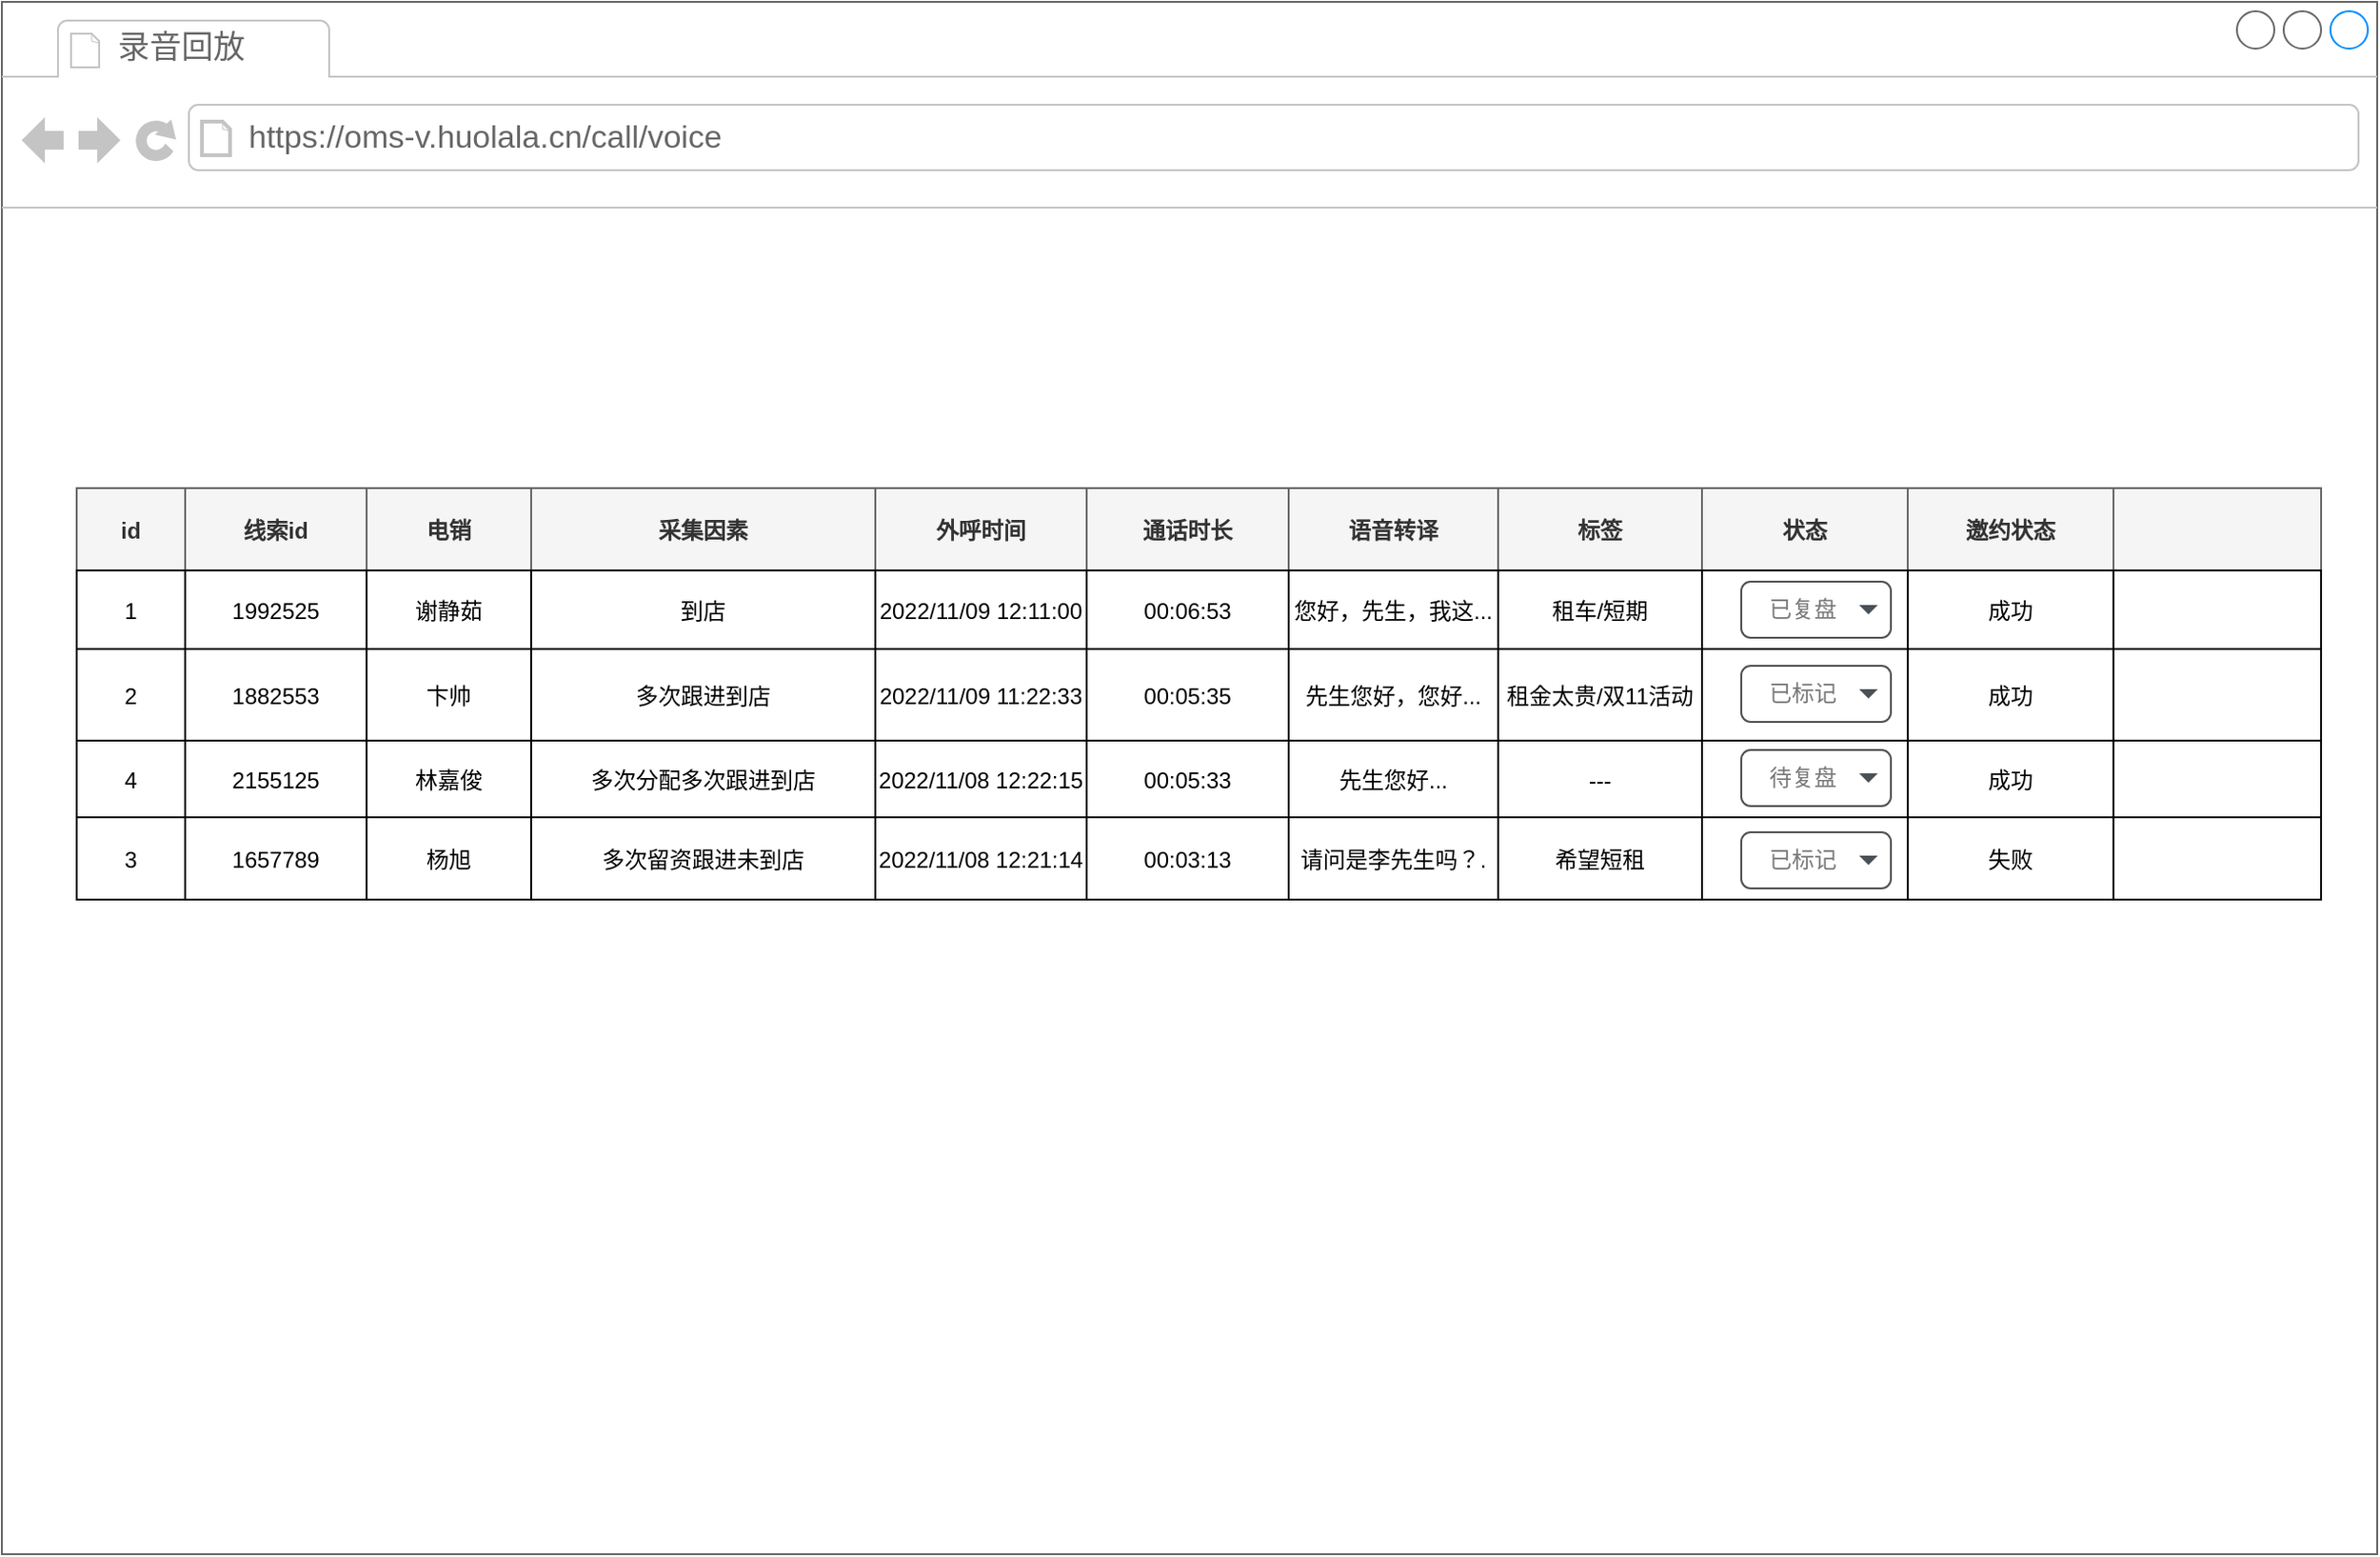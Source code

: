 <mxfile version="20.5.1" type="github">
  <diagram name="Page-1" id="2cc2dc42-3aac-f2a9-1cec-7a8b7cbee084">
    <mxGraphModel dx="1426" dy="715" grid="1" gridSize="10" guides="1" tooltips="1" connect="1" arrows="1" fold="1" page="1" pageScale="1" pageWidth="1100" pageHeight="850" background="#ffffff" math="0" shadow="0">
      <root>
        <mxCell id="0" />
        <mxCell id="1" parent="0" />
        <mxCell id="H70UoJdaEVy8F2Vl5g0J-1" value="" style="strokeWidth=1;shadow=0;dashed=0;align=center;html=1;shape=mxgraph.mockup.containers.browserWindow;rSize=0;strokeColor=#666666;strokeColor2=#008cff;strokeColor3=#c4c4c4;mainText=,;recursiveResize=0;" vertex="1" parent="1">
          <mxGeometry x="10" y="10" width="1270" height="830" as="geometry" />
        </mxCell>
        <mxCell id="H70UoJdaEVy8F2Vl5g0J-2" value="录音回放" style="strokeWidth=1;shadow=0;dashed=0;align=center;html=1;shape=mxgraph.mockup.containers.anchor;fontSize=17;fontColor=#666666;align=left;" vertex="1" parent="H70UoJdaEVy8F2Vl5g0J-1">
          <mxGeometry x="60" y="12" width="110" height="26" as="geometry" />
        </mxCell>
        <mxCell id="H70UoJdaEVy8F2Vl5g0J-3" value="https://oms-v.huolala.cn/call/voice" style="strokeWidth=1;shadow=0;dashed=0;align=center;html=1;shape=mxgraph.mockup.containers.anchor;rSize=0;fontSize=17;fontColor=#666666;align=left;" vertex="1" parent="H70UoJdaEVy8F2Vl5g0J-1">
          <mxGeometry x="130" y="60" width="250" height="26" as="geometry" />
        </mxCell>
        <mxCell id="H70UoJdaEVy8F2Vl5g0J-85" value="Assets" style="childLayout=tableLayout;recursiveResize=0;strokeColor=#98bf21;fillColor=#A7C942;shadow=0;" vertex="1" parent="H70UoJdaEVy8F2Vl5g0J-1">
          <mxGeometry x="40" y="260" width="1200" height="220" as="geometry" />
        </mxCell>
        <mxCell id="H70UoJdaEVy8F2Vl5g0J-86" style="shape=tableRow;horizontal=0;startSize=0;swimlaneHead=0;swimlaneBody=0;top=0;left=0;bottom=0;right=0;dropTarget=0;collapsible=0;recursiveResize=0;expand=0;fontStyle=0;" vertex="1" parent="H70UoJdaEVy8F2Vl5g0J-85">
          <mxGeometry width="1200" height="44" as="geometry" />
        </mxCell>
        <mxCell id="H70UoJdaEVy8F2Vl5g0J-139" value="id" style="connectable=0;recursiveResize=0;align=center;fontStyle=1;fillColor=#f5f5f5;fontColor=#333333;strokeColor=#666666;" vertex="1" parent="H70UoJdaEVy8F2Vl5g0J-86">
          <mxGeometry width="58" height="44" as="geometry">
            <mxRectangle width="58" height="44" as="alternateBounds" />
          </mxGeometry>
        </mxCell>
        <mxCell id="H70UoJdaEVy8F2Vl5g0J-134" value="线索id" style="connectable=0;recursiveResize=0;align=center;fontStyle=1;fillColor=#f5f5f5;fontColor=#333333;strokeColor=#666666;" vertex="1" parent="H70UoJdaEVy8F2Vl5g0J-86">
          <mxGeometry x="58" width="97" height="44" as="geometry">
            <mxRectangle width="97" height="44" as="alternateBounds" />
          </mxGeometry>
        </mxCell>
        <mxCell id="H70UoJdaEVy8F2Vl5g0J-129" value="电销" style="connectable=0;recursiveResize=0;align=center;fontStyle=1;fillColor=#f5f5f5;fontColor=#333333;strokeColor=#666666;" vertex="1" parent="H70UoJdaEVy8F2Vl5g0J-86">
          <mxGeometry x="155" width="88" height="44" as="geometry">
            <mxRectangle width="88" height="44" as="alternateBounds" />
          </mxGeometry>
        </mxCell>
        <mxCell id="H70UoJdaEVy8F2Vl5g0J-124" value="采集因素" style="connectable=0;recursiveResize=0;align=center;fontStyle=1;fillColor=#f5f5f5;fontColor=#333333;strokeColor=#666666;" vertex="1" parent="H70UoJdaEVy8F2Vl5g0J-86">
          <mxGeometry x="243" width="184" height="44" as="geometry">
            <mxRectangle width="184" height="44" as="alternateBounds" />
          </mxGeometry>
        </mxCell>
        <mxCell id="H70UoJdaEVy8F2Vl5g0J-210" value="外呼时间" style="connectable=0;recursiveResize=0;align=center;fontStyle=1;fillColor=#f5f5f5;fontColor=#333333;strokeColor=#666666;" vertex="1" parent="H70UoJdaEVy8F2Vl5g0J-86">
          <mxGeometry x="427" width="113" height="44" as="geometry">
            <mxRectangle width="113" height="44" as="alternateBounds" />
          </mxGeometry>
        </mxCell>
        <mxCell id="H70UoJdaEVy8F2Vl5g0J-88" value="通话时长" style="connectable=0;recursiveResize=0;align=center;fontStyle=1;fillColor=#f5f5f5;fontColor=#333333;strokeColor=#666666;" vertex="1" parent="H70UoJdaEVy8F2Vl5g0J-86">
          <mxGeometry x="540" width="108" height="44" as="geometry">
            <mxRectangle width="108" height="44" as="alternateBounds" />
          </mxGeometry>
        </mxCell>
        <mxCell id="H70UoJdaEVy8F2Vl5g0J-89" value="语音转译" style="connectable=0;recursiveResize=0;align=center;fontStyle=1;fillColor=#f5f5f5;fontColor=#333333;strokeColor=#666666;" vertex="1" parent="H70UoJdaEVy8F2Vl5g0J-86">
          <mxGeometry x="648" width="112" height="44" as="geometry">
            <mxRectangle width="112" height="44" as="alternateBounds" />
          </mxGeometry>
        </mxCell>
        <mxCell id="H70UoJdaEVy8F2Vl5g0J-220" value="标签" style="connectable=0;recursiveResize=0;align=center;fontStyle=1;fillColor=#f5f5f5;fontColor=#333333;strokeColor=#666666;" vertex="1" parent="H70UoJdaEVy8F2Vl5g0J-86">
          <mxGeometry x="760" width="109" height="44" as="geometry">
            <mxRectangle width="109" height="44" as="alternateBounds" />
          </mxGeometry>
        </mxCell>
        <mxCell id="H70UoJdaEVy8F2Vl5g0J-154" value="状态" style="connectable=0;recursiveResize=0;align=center;fontStyle=1;fillColor=#f5f5f5;fontColor=#333333;strokeColor=#666666;" vertex="1" parent="H70UoJdaEVy8F2Vl5g0J-86">
          <mxGeometry x="869" width="110" height="44" as="geometry">
            <mxRectangle width="110" height="44" as="alternateBounds" />
          </mxGeometry>
        </mxCell>
        <mxCell id="H70UoJdaEVy8F2Vl5g0J-215" value="邀约状态" style="connectable=0;recursiveResize=0;align=center;fontStyle=1;fillColor=#f5f5f5;fontColor=#333333;strokeColor=#666666;" vertex="1" parent="H70UoJdaEVy8F2Vl5g0J-86">
          <mxGeometry x="979" width="110" height="44" as="geometry">
            <mxRectangle width="110" height="44" as="alternateBounds" />
          </mxGeometry>
        </mxCell>
        <mxCell id="H70UoJdaEVy8F2Vl5g0J-159" style="connectable=0;recursiveResize=0;align=center;fontStyle=1;fillColor=#f5f5f5;fontColor=#333333;strokeColor=#666666;" vertex="1" parent="H70UoJdaEVy8F2Vl5g0J-86">
          <mxGeometry x="1089" width="111" height="44" as="geometry">
            <mxRectangle width="111" height="44" as="alternateBounds" />
          </mxGeometry>
        </mxCell>
        <mxCell id="H70UoJdaEVy8F2Vl5g0J-90" value="" style="shape=tableRow;horizontal=0;startSize=0;swimlaneHead=0;swimlaneBody=0;top=0;left=0;bottom=0;right=0;dropTarget=0;collapsible=0;recursiveResize=0;expand=0;fontStyle=0;strokeColor=inherit;fillColor=#ffffff;" vertex="1" parent="H70UoJdaEVy8F2Vl5g0J-85">
          <mxGeometry y="44" width="1200" height="42" as="geometry" />
        </mxCell>
        <mxCell id="H70UoJdaEVy8F2Vl5g0J-140" value="1" style="connectable=0;recursiveResize=0;align=center;" vertex="1" parent="H70UoJdaEVy8F2Vl5g0J-90">
          <mxGeometry width="58" height="42" as="geometry">
            <mxRectangle width="58" height="42" as="alternateBounds" />
          </mxGeometry>
        </mxCell>
        <mxCell id="H70UoJdaEVy8F2Vl5g0J-135" value="1992525" style="connectable=0;recursiveResize=0;align=center;" vertex="1" parent="H70UoJdaEVy8F2Vl5g0J-90">
          <mxGeometry x="58" width="97" height="42" as="geometry">
            <mxRectangle width="97" height="42" as="alternateBounds" />
          </mxGeometry>
        </mxCell>
        <mxCell id="H70UoJdaEVy8F2Vl5g0J-130" value="谢静茹" style="connectable=0;recursiveResize=0;align=center;" vertex="1" parent="H70UoJdaEVy8F2Vl5g0J-90">
          <mxGeometry x="155" width="88" height="42" as="geometry">
            <mxRectangle width="88" height="42" as="alternateBounds" />
          </mxGeometry>
        </mxCell>
        <mxCell id="H70UoJdaEVy8F2Vl5g0J-125" value="到店" style="connectable=0;recursiveResize=0;align=center;" vertex="1" parent="H70UoJdaEVy8F2Vl5g0J-90">
          <mxGeometry x="243" width="184" height="42" as="geometry">
            <mxRectangle width="184" height="42" as="alternateBounds" />
          </mxGeometry>
        </mxCell>
        <mxCell id="H70UoJdaEVy8F2Vl5g0J-211" value="2022/11/09 12:11:00" style="connectable=0;recursiveResize=0;align=center;" vertex="1" parent="H70UoJdaEVy8F2Vl5g0J-90">
          <mxGeometry x="427" width="113" height="42" as="geometry">
            <mxRectangle width="113" height="42" as="alternateBounds" />
          </mxGeometry>
        </mxCell>
        <mxCell id="H70UoJdaEVy8F2Vl5g0J-92" value="00:06:53" style="connectable=0;recursiveResize=0;align=center;" vertex="1" parent="H70UoJdaEVy8F2Vl5g0J-90">
          <mxGeometry x="540" width="108" height="42" as="geometry">
            <mxRectangle width="108" height="42" as="alternateBounds" />
          </mxGeometry>
        </mxCell>
        <mxCell id="H70UoJdaEVy8F2Vl5g0J-93" value="您好，先生，我这..." style="connectable=0;recursiveResize=0;align=center;" vertex="1" parent="H70UoJdaEVy8F2Vl5g0J-90">
          <mxGeometry x="648" width="112" height="42" as="geometry">
            <mxRectangle width="112" height="42" as="alternateBounds" />
          </mxGeometry>
        </mxCell>
        <mxCell id="H70UoJdaEVy8F2Vl5g0J-221" value="租车/短期" style="connectable=0;recursiveResize=0;align=center;" vertex="1" parent="H70UoJdaEVy8F2Vl5g0J-90">
          <mxGeometry x="760" width="109" height="42" as="geometry">
            <mxRectangle width="109" height="42" as="alternateBounds" />
          </mxGeometry>
        </mxCell>
        <mxCell id="H70UoJdaEVy8F2Vl5g0J-155" value="" style="connectable=0;recursiveResize=0;align=center;" vertex="1" parent="H70UoJdaEVy8F2Vl5g0J-90">
          <mxGeometry x="869" width="110" height="42" as="geometry">
            <mxRectangle width="110" height="42" as="alternateBounds" />
          </mxGeometry>
        </mxCell>
        <mxCell id="H70UoJdaEVy8F2Vl5g0J-216" value="成功" style="connectable=0;recursiveResize=0;align=center;" vertex="1" parent="H70UoJdaEVy8F2Vl5g0J-90">
          <mxGeometry x="979" width="110" height="42" as="geometry">
            <mxRectangle width="110" height="42" as="alternateBounds" />
          </mxGeometry>
        </mxCell>
        <mxCell id="H70UoJdaEVy8F2Vl5g0J-160" style="connectable=0;recursiveResize=0;align=center;" vertex="1" parent="H70UoJdaEVy8F2Vl5g0J-90">
          <mxGeometry x="1089" width="111" height="42" as="geometry">
            <mxRectangle width="111" height="42" as="alternateBounds" />
          </mxGeometry>
        </mxCell>
        <mxCell id="H70UoJdaEVy8F2Vl5g0J-94" value="" style="shape=tableRow;horizontal=0;startSize=0;swimlaneHead=0;swimlaneBody=0;top=0;left=0;bottom=0;right=0;dropTarget=0;collapsible=0;recursiveResize=0;expand=0;fontStyle=1;strokeColor=inherit;fillColor=#EAF2D3;" vertex="1" parent="H70UoJdaEVy8F2Vl5g0J-85">
          <mxGeometry y="86" width="1200" height="49" as="geometry" />
        </mxCell>
        <mxCell id="H70UoJdaEVy8F2Vl5g0J-141" value="2" style="connectable=0;recursiveResize=0;" vertex="1" parent="H70UoJdaEVy8F2Vl5g0J-94">
          <mxGeometry width="58" height="49" as="geometry">
            <mxRectangle width="58" height="49" as="alternateBounds" />
          </mxGeometry>
        </mxCell>
        <mxCell id="H70UoJdaEVy8F2Vl5g0J-136" value="1882553" style="connectable=0;recursiveResize=0;" vertex="1" parent="H70UoJdaEVy8F2Vl5g0J-94">
          <mxGeometry x="58" width="97" height="49" as="geometry">
            <mxRectangle width="97" height="49" as="alternateBounds" />
          </mxGeometry>
        </mxCell>
        <mxCell id="H70UoJdaEVy8F2Vl5g0J-131" value="卞帅" style="connectable=0;recursiveResize=0;" vertex="1" parent="H70UoJdaEVy8F2Vl5g0J-94">
          <mxGeometry x="155" width="88" height="49" as="geometry">
            <mxRectangle width="88" height="49" as="alternateBounds" />
          </mxGeometry>
        </mxCell>
        <mxCell id="H70UoJdaEVy8F2Vl5g0J-126" value="多次跟进到店" style="connectable=0;recursiveResize=0;" vertex="1" parent="H70UoJdaEVy8F2Vl5g0J-94">
          <mxGeometry x="243" width="184" height="49" as="geometry">
            <mxRectangle width="184" height="49" as="alternateBounds" />
          </mxGeometry>
        </mxCell>
        <mxCell id="H70UoJdaEVy8F2Vl5g0J-212" value="2022/11/09 11:22:33" style="connectable=0;recursiveResize=0;" vertex="1" parent="H70UoJdaEVy8F2Vl5g0J-94">
          <mxGeometry x="427" width="113" height="49" as="geometry">
            <mxRectangle width="113" height="49" as="alternateBounds" />
          </mxGeometry>
        </mxCell>
        <mxCell id="H70UoJdaEVy8F2Vl5g0J-96" value="00:05:35" style="connectable=0;recursiveResize=0;" vertex="1" parent="H70UoJdaEVy8F2Vl5g0J-94">
          <mxGeometry x="540" width="108" height="49" as="geometry">
            <mxRectangle width="108" height="49" as="alternateBounds" />
          </mxGeometry>
        </mxCell>
        <mxCell id="H70UoJdaEVy8F2Vl5g0J-97" value="先生您好，您好..." style="connectable=0;recursiveResize=0;" vertex="1" parent="H70UoJdaEVy8F2Vl5g0J-94">
          <mxGeometry x="648" width="112" height="49" as="geometry">
            <mxRectangle width="112" height="49" as="alternateBounds" />
          </mxGeometry>
        </mxCell>
        <mxCell id="H70UoJdaEVy8F2Vl5g0J-222" value="租金太贵/双11活动" style="connectable=0;recursiveResize=0;" vertex="1" parent="H70UoJdaEVy8F2Vl5g0J-94">
          <mxGeometry x="760" width="109" height="49" as="geometry">
            <mxRectangle width="109" height="49" as="alternateBounds" />
          </mxGeometry>
        </mxCell>
        <mxCell id="H70UoJdaEVy8F2Vl5g0J-156" style="connectable=0;recursiveResize=0;" vertex="1" parent="H70UoJdaEVy8F2Vl5g0J-94">
          <mxGeometry x="869" width="110" height="49" as="geometry">
            <mxRectangle width="110" height="49" as="alternateBounds" />
          </mxGeometry>
        </mxCell>
        <mxCell id="H70UoJdaEVy8F2Vl5g0J-217" value="成功" style="connectable=0;recursiveResize=0;" vertex="1" parent="H70UoJdaEVy8F2Vl5g0J-94">
          <mxGeometry x="979" width="110" height="49" as="geometry">
            <mxRectangle width="110" height="49" as="alternateBounds" />
          </mxGeometry>
        </mxCell>
        <mxCell id="H70UoJdaEVy8F2Vl5g0J-161" style="connectable=0;recursiveResize=0;" vertex="1" parent="H70UoJdaEVy8F2Vl5g0J-94">
          <mxGeometry x="1089" width="111" height="49" as="geometry">
            <mxRectangle width="111" height="49" as="alternateBounds" />
          </mxGeometry>
        </mxCell>
        <mxCell id="H70UoJdaEVy8F2Vl5g0J-102" value="" style="shape=tableRow;horizontal=0;startSize=0;swimlaneHead=0;swimlaneBody=0;top=0;left=0;bottom=0;right=0;dropTarget=0;collapsible=0;recursiveResize=0;expand=0;fontStyle=1;strokeColor=inherit;fillColor=#EAF2D3;" vertex="1" parent="H70UoJdaEVy8F2Vl5g0J-85">
          <mxGeometry y="135" width="1200" height="41" as="geometry" />
        </mxCell>
        <mxCell id="H70UoJdaEVy8F2Vl5g0J-143" value="4" style="connectable=0;recursiveResize=0;" vertex="1" parent="H70UoJdaEVy8F2Vl5g0J-102">
          <mxGeometry width="58" height="41" as="geometry">
            <mxRectangle width="58" height="41" as="alternateBounds" />
          </mxGeometry>
        </mxCell>
        <mxCell id="H70UoJdaEVy8F2Vl5g0J-138" value="2155125" style="connectable=0;recursiveResize=0;" vertex="1" parent="H70UoJdaEVy8F2Vl5g0J-102">
          <mxGeometry x="58" width="97" height="41" as="geometry">
            <mxRectangle width="97" height="41" as="alternateBounds" />
          </mxGeometry>
        </mxCell>
        <mxCell id="H70UoJdaEVy8F2Vl5g0J-133" value="林嘉俊" style="connectable=0;recursiveResize=0;" vertex="1" parent="H70UoJdaEVy8F2Vl5g0J-102">
          <mxGeometry x="155" width="88" height="41" as="geometry">
            <mxRectangle width="88" height="41" as="alternateBounds" />
          </mxGeometry>
        </mxCell>
        <mxCell id="H70UoJdaEVy8F2Vl5g0J-128" value="多次分配多次跟进到店" style="connectable=0;recursiveResize=0;" vertex="1" parent="H70UoJdaEVy8F2Vl5g0J-102">
          <mxGeometry x="243" width="184" height="41" as="geometry">
            <mxRectangle width="184" height="41" as="alternateBounds" />
          </mxGeometry>
        </mxCell>
        <mxCell id="H70UoJdaEVy8F2Vl5g0J-213" value="2022/11/08 12:22:15" style="connectable=0;recursiveResize=0;" vertex="1" parent="H70UoJdaEVy8F2Vl5g0J-102">
          <mxGeometry x="427" width="113" height="41" as="geometry">
            <mxRectangle width="113" height="41" as="alternateBounds" />
          </mxGeometry>
        </mxCell>
        <mxCell id="H70UoJdaEVy8F2Vl5g0J-104" value="00:05:33" style="connectable=0;recursiveResize=0;" vertex="1" parent="H70UoJdaEVy8F2Vl5g0J-102">
          <mxGeometry x="540" width="108" height="41" as="geometry">
            <mxRectangle width="108" height="41" as="alternateBounds" />
          </mxGeometry>
        </mxCell>
        <mxCell id="H70UoJdaEVy8F2Vl5g0J-105" value="先生您好..." style="connectable=0;recursiveResize=0;" vertex="1" parent="H70UoJdaEVy8F2Vl5g0J-102">
          <mxGeometry x="648" width="112" height="41" as="geometry">
            <mxRectangle width="112" height="41" as="alternateBounds" />
          </mxGeometry>
        </mxCell>
        <mxCell id="H70UoJdaEVy8F2Vl5g0J-223" value="---" style="connectable=0;recursiveResize=0;" vertex="1" parent="H70UoJdaEVy8F2Vl5g0J-102">
          <mxGeometry x="760" width="109" height="41" as="geometry">
            <mxRectangle width="109" height="41" as="alternateBounds" />
          </mxGeometry>
        </mxCell>
        <mxCell id="H70UoJdaEVy8F2Vl5g0J-158" style="connectable=0;recursiveResize=0;" vertex="1" parent="H70UoJdaEVy8F2Vl5g0J-102">
          <mxGeometry x="869" width="110" height="41" as="geometry">
            <mxRectangle width="110" height="41" as="alternateBounds" />
          </mxGeometry>
        </mxCell>
        <mxCell id="H70UoJdaEVy8F2Vl5g0J-218" value="成功" style="connectable=0;recursiveResize=0;" vertex="1" parent="H70UoJdaEVy8F2Vl5g0J-102">
          <mxGeometry x="979" width="110" height="41" as="geometry">
            <mxRectangle width="110" height="41" as="alternateBounds" />
          </mxGeometry>
        </mxCell>
        <mxCell id="H70UoJdaEVy8F2Vl5g0J-163" style="connectable=0;recursiveResize=0;" vertex="1" parent="H70UoJdaEVy8F2Vl5g0J-102">
          <mxGeometry x="1089" width="111" height="41" as="geometry">
            <mxRectangle width="111" height="41" as="alternateBounds" />
          </mxGeometry>
        </mxCell>
        <mxCell id="H70UoJdaEVy8F2Vl5g0J-98" value="" style="shape=tableRow;horizontal=0;startSize=0;swimlaneHead=0;swimlaneBody=0;top=0;left=0;bottom=0;right=0;dropTarget=0;collapsible=0;recursiveResize=0;expand=0;fontStyle=0;strokeColor=inherit;fillColor=#ffffff;" vertex="1" parent="H70UoJdaEVy8F2Vl5g0J-85">
          <mxGeometry y="176" width="1200" height="44" as="geometry" />
        </mxCell>
        <mxCell id="H70UoJdaEVy8F2Vl5g0J-142" value="3" style="connectable=0;recursiveResize=0;fontStyle=0;align=center;" vertex="1" parent="H70UoJdaEVy8F2Vl5g0J-98">
          <mxGeometry width="58" height="44" as="geometry">
            <mxRectangle width="58" height="44" as="alternateBounds" />
          </mxGeometry>
        </mxCell>
        <mxCell id="H70UoJdaEVy8F2Vl5g0J-137" value="1657789" style="connectable=0;recursiveResize=0;fontStyle=0;align=center;" vertex="1" parent="H70UoJdaEVy8F2Vl5g0J-98">
          <mxGeometry x="58" width="97" height="44" as="geometry">
            <mxRectangle width="97" height="44" as="alternateBounds" />
          </mxGeometry>
        </mxCell>
        <mxCell id="H70UoJdaEVy8F2Vl5g0J-132" value="杨旭" style="connectable=0;recursiveResize=0;fontStyle=0;align=center;" vertex="1" parent="H70UoJdaEVy8F2Vl5g0J-98">
          <mxGeometry x="155" width="88" height="44" as="geometry">
            <mxRectangle width="88" height="44" as="alternateBounds" />
          </mxGeometry>
        </mxCell>
        <mxCell id="H70UoJdaEVy8F2Vl5g0J-127" value="多次留资跟进未到店" style="connectable=0;recursiveResize=0;fontStyle=0;align=center;" vertex="1" parent="H70UoJdaEVy8F2Vl5g0J-98">
          <mxGeometry x="243" width="184" height="44" as="geometry">
            <mxRectangle width="184" height="44" as="alternateBounds" />
          </mxGeometry>
        </mxCell>
        <mxCell id="H70UoJdaEVy8F2Vl5g0J-214" value="2022/11/08 12:21:14" style="connectable=0;recursiveResize=0;fontStyle=0;align=center;" vertex="1" parent="H70UoJdaEVy8F2Vl5g0J-98">
          <mxGeometry x="427" width="113" height="44" as="geometry">
            <mxRectangle width="113" height="44" as="alternateBounds" />
          </mxGeometry>
        </mxCell>
        <mxCell id="H70UoJdaEVy8F2Vl5g0J-100" value="00:03:13" style="connectable=0;recursiveResize=0;fontStyle=0;align=center;" vertex="1" parent="H70UoJdaEVy8F2Vl5g0J-98">
          <mxGeometry x="540" width="108" height="44" as="geometry">
            <mxRectangle width="108" height="44" as="alternateBounds" />
          </mxGeometry>
        </mxCell>
        <mxCell id="H70UoJdaEVy8F2Vl5g0J-101" value="请问是李先生吗？." style="connectable=0;recursiveResize=0;fontStyle=0;align=center;" vertex="1" parent="H70UoJdaEVy8F2Vl5g0J-98">
          <mxGeometry x="648" width="112" height="44" as="geometry">
            <mxRectangle width="112" height="44" as="alternateBounds" />
          </mxGeometry>
        </mxCell>
        <mxCell id="H70UoJdaEVy8F2Vl5g0J-224" value="希望短租" style="connectable=0;recursiveResize=0;fontStyle=0;align=center;" vertex="1" parent="H70UoJdaEVy8F2Vl5g0J-98">
          <mxGeometry x="760" width="109" height="44" as="geometry">
            <mxRectangle width="109" height="44" as="alternateBounds" />
          </mxGeometry>
        </mxCell>
        <mxCell id="H70UoJdaEVy8F2Vl5g0J-157" style="connectable=0;recursiveResize=0;fontStyle=0;align=center;" vertex="1" parent="H70UoJdaEVy8F2Vl5g0J-98">
          <mxGeometry x="869" width="110" height="44" as="geometry">
            <mxRectangle width="110" height="44" as="alternateBounds" />
          </mxGeometry>
        </mxCell>
        <mxCell id="H70UoJdaEVy8F2Vl5g0J-219" value="失败" style="connectable=0;recursiveResize=0;fontStyle=0;align=center;" vertex="1" parent="H70UoJdaEVy8F2Vl5g0J-98">
          <mxGeometry x="979" width="110" height="44" as="geometry">
            <mxRectangle width="110" height="44" as="alternateBounds" />
          </mxGeometry>
        </mxCell>
        <mxCell id="H70UoJdaEVy8F2Vl5g0J-162" style="connectable=0;recursiveResize=0;fontStyle=0;align=center;" vertex="1" parent="H70UoJdaEVy8F2Vl5g0J-98">
          <mxGeometry x="1089" width="111" height="44" as="geometry">
            <mxRectangle width="111" height="44" as="alternateBounds" />
          </mxGeometry>
        </mxCell>
        <mxCell id="H70UoJdaEVy8F2Vl5g0J-165" value="已复盘" style="html=1;shadow=0;dashed=0;shape=mxgraph.bootstrap.rrect;rSize=5;strokeColor=#505050;strokeWidth=1;fillColor=#ffffff;fontColor=#777777;whiteSpace=wrap;align=left;verticalAlign=middle;fontStyle=0;fontSize=12;spacing=15;" vertex="1" parent="H70UoJdaEVy8F2Vl5g0J-1">
          <mxGeometry x="930" y="310" width="80" height="30" as="geometry" />
        </mxCell>
        <mxCell id="H70UoJdaEVy8F2Vl5g0J-166" value="" style="shape=triangle;direction=south;fillColor=#495057;strokeColor=none;perimeter=none;shadow=0;" vertex="1" parent="H70UoJdaEVy8F2Vl5g0J-165">
          <mxGeometry x="1" y="0.5" width="10" height="5" relative="1" as="geometry">
            <mxPoint x="-17" y="-2.5" as="offset" />
          </mxGeometry>
        </mxCell>
        <mxCell id="H70UoJdaEVy8F2Vl5g0J-167" value="已标记" style="html=1;shadow=0;dashed=0;shape=mxgraph.bootstrap.rrect;rSize=5;strokeColor=#505050;strokeWidth=1;fillColor=#ffffff;fontColor=#777777;whiteSpace=wrap;align=left;verticalAlign=middle;fontStyle=0;fontSize=12;spacing=15;" vertex="1" parent="H70UoJdaEVy8F2Vl5g0J-1">
          <mxGeometry x="930" y="355" width="80" height="30" as="geometry" />
        </mxCell>
        <mxCell id="H70UoJdaEVy8F2Vl5g0J-168" value="" style="shape=triangle;direction=south;fillColor=#495057;strokeColor=none;perimeter=none;shadow=0;" vertex="1" parent="H70UoJdaEVy8F2Vl5g0J-167">
          <mxGeometry x="1" y="0.5" width="10" height="5" relative="1" as="geometry">
            <mxPoint x="-17" y="-2.5" as="offset" />
          </mxGeometry>
        </mxCell>
        <mxCell id="H70UoJdaEVy8F2Vl5g0J-169" value="待复盘" style="html=1;shadow=0;dashed=0;shape=mxgraph.bootstrap.rrect;rSize=5;strokeColor=#505050;strokeWidth=1;fillColor=#ffffff;fontColor=#777777;whiteSpace=wrap;align=left;verticalAlign=middle;fontStyle=0;fontSize=12;spacing=15;" vertex="1" parent="H70UoJdaEVy8F2Vl5g0J-1">
          <mxGeometry x="930" y="400" width="80" height="30" as="geometry" />
        </mxCell>
        <mxCell id="H70UoJdaEVy8F2Vl5g0J-170" value="" style="shape=triangle;direction=south;fillColor=#495057;strokeColor=none;perimeter=none;shadow=0;" vertex="1" parent="H70UoJdaEVy8F2Vl5g0J-169">
          <mxGeometry x="1" y="0.5" width="10" height="5" relative="1" as="geometry">
            <mxPoint x="-17" y="-2.5" as="offset" />
          </mxGeometry>
        </mxCell>
        <mxCell id="H70UoJdaEVy8F2Vl5g0J-171" value="已标记" style="html=1;shadow=0;dashed=0;shape=mxgraph.bootstrap.rrect;rSize=5;strokeColor=#505050;strokeWidth=1;fillColor=#ffffff;fontColor=#777777;whiteSpace=wrap;align=left;verticalAlign=middle;fontStyle=0;fontSize=12;spacing=15;" vertex="1" parent="H70UoJdaEVy8F2Vl5g0J-1">
          <mxGeometry x="930" y="444" width="80" height="30" as="geometry" />
        </mxCell>
        <mxCell id="H70UoJdaEVy8F2Vl5g0J-172" value="" style="shape=triangle;direction=south;fillColor=#495057;strokeColor=none;perimeter=none;shadow=0;" vertex="1" parent="H70UoJdaEVy8F2Vl5g0J-171">
          <mxGeometry x="1" y="0.5" width="10" height="5" relative="1" as="geometry">
            <mxPoint x="-17" y="-2.5" as="offset" />
          </mxGeometry>
        </mxCell>
      </root>
    </mxGraphModel>
  </diagram>
</mxfile>
